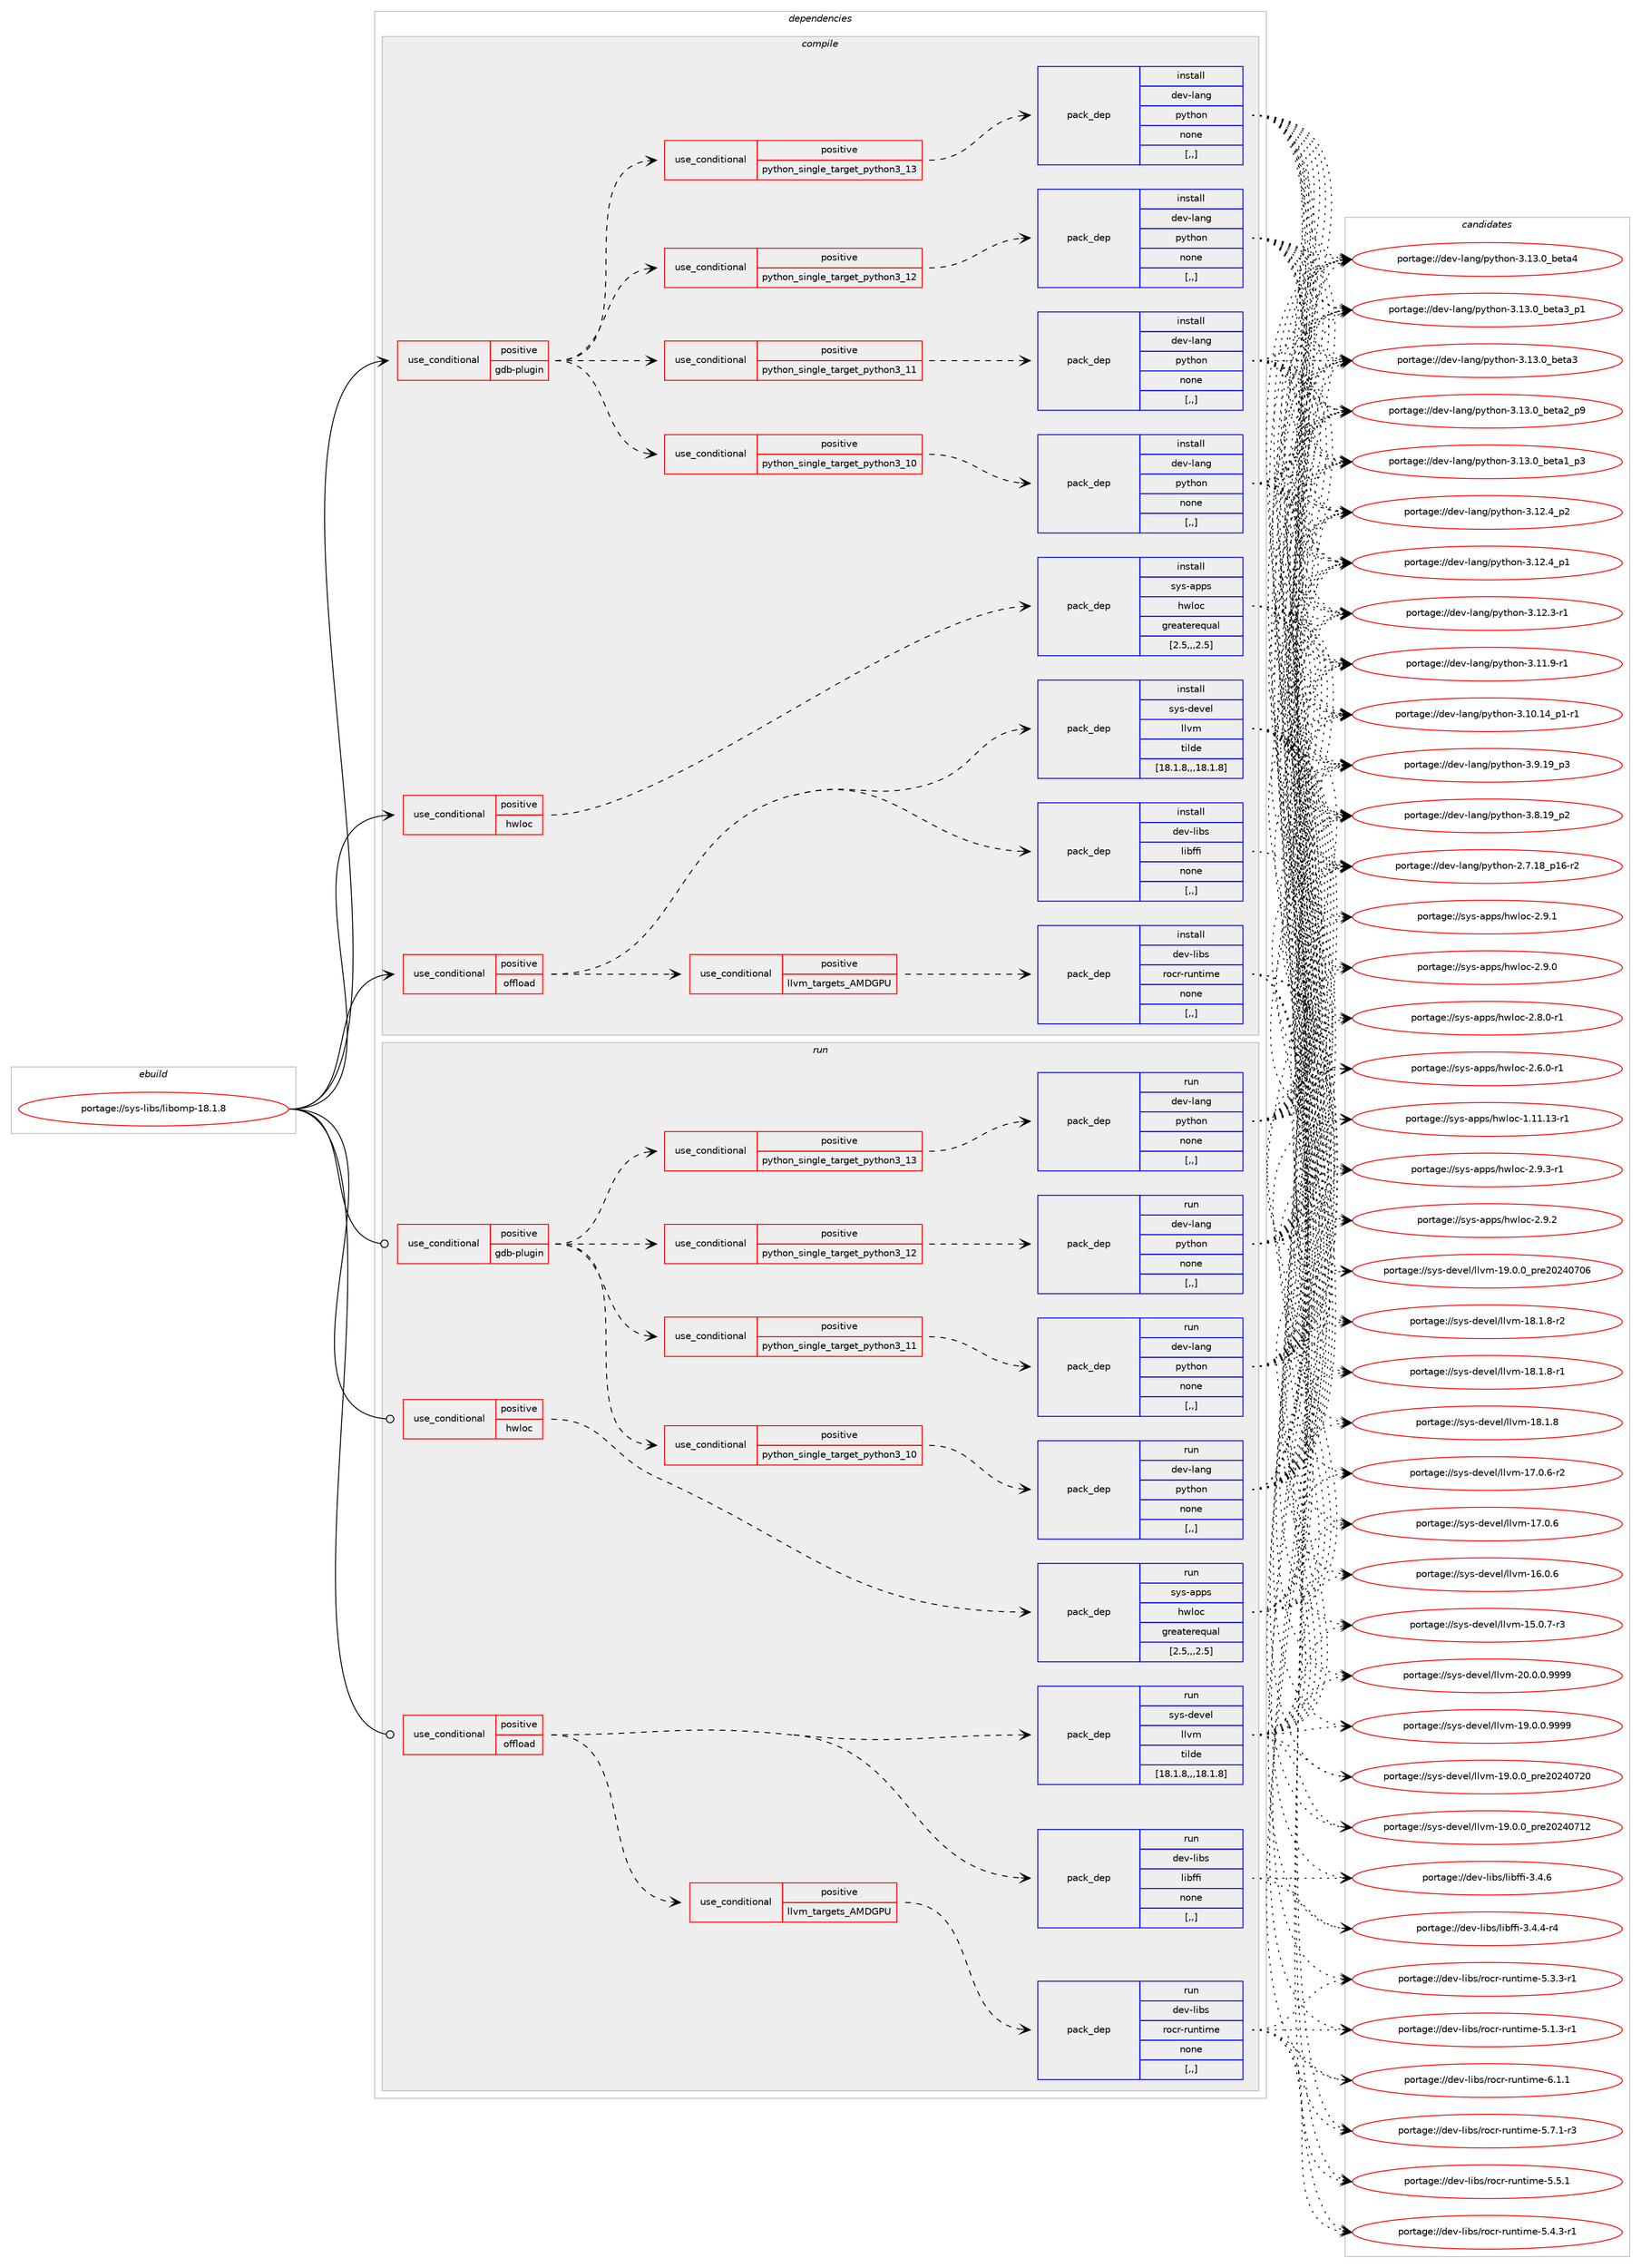 digraph prolog {

# *************
# Graph options
# *************

newrank=true;
concentrate=true;
compound=true;
graph [rankdir=LR,fontname=Helvetica,fontsize=10,ranksep=1.5];#, ranksep=2.5, nodesep=0.2];
edge  [arrowhead=vee];
node  [fontname=Helvetica,fontsize=10];

# **********
# The ebuild
# **********

subgraph cluster_leftcol {
color=gray;
label=<<i>ebuild</i>>;
id [label="portage://sys-libs/libomp-18.1.8", color=red, width=4, href="../sys-libs/libomp-18.1.8.svg"];
}

# ****************
# The dependencies
# ****************

subgraph cluster_midcol {
color=gray;
label=<<i>dependencies</i>>;
subgraph cluster_compile {
fillcolor="#eeeeee";
style=filled;
label=<<i>compile</i>>;
subgraph cond118093 {
dependency442188 [label=<<TABLE BORDER="0" CELLBORDER="1" CELLSPACING="0" CELLPADDING="4"><TR><TD ROWSPAN="3" CELLPADDING="10">use_conditional</TD></TR><TR><TD>positive</TD></TR><TR><TD>gdb-plugin</TD></TR></TABLE>>, shape=none, color=red];
subgraph cond118094 {
dependency442189 [label=<<TABLE BORDER="0" CELLBORDER="1" CELLSPACING="0" CELLPADDING="4"><TR><TD ROWSPAN="3" CELLPADDING="10">use_conditional</TD></TR><TR><TD>positive</TD></TR><TR><TD>python_single_target_python3_10</TD></TR></TABLE>>, shape=none, color=red];
subgraph pack321096 {
dependency442190 [label=<<TABLE BORDER="0" CELLBORDER="1" CELLSPACING="0" CELLPADDING="4" WIDTH="220"><TR><TD ROWSPAN="6" CELLPADDING="30">pack_dep</TD></TR><TR><TD WIDTH="110">install</TD></TR><TR><TD>dev-lang</TD></TR><TR><TD>python</TD></TR><TR><TD>none</TD></TR><TR><TD>[,,]</TD></TR></TABLE>>, shape=none, color=blue];
}
dependency442189:e -> dependency442190:w [weight=20,style="dashed",arrowhead="vee"];
}
dependency442188:e -> dependency442189:w [weight=20,style="dashed",arrowhead="vee"];
subgraph cond118095 {
dependency442191 [label=<<TABLE BORDER="0" CELLBORDER="1" CELLSPACING="0" CELLPADDING="4"><TR><TD ROWSPAN="3" CELLPADDING="10">use_conditional</TD></TR><TR><TD>positive</TD></TR><TR><TD>python_single_target_python3_11</TD></TR></TABLE>>, shape=none, color=red];
subgraph pack321097 {
dependency442192 [label=<<TABLE BORDER="0" CELLBORDER="1" CELLSPACING="0" CELLPADDING="4" WIDTH="220"><TR><TD ROWSPAN="6" CELLPADDING="30">pack_dep</TD></TR><TR><TD WIDTH="110">install</TD></TR><TR><TD>dev-lang</TD></TR><TR><TD>python</TD></TR><TR><TD>none</TD></TR><TR><TD>[,,]</TD></TR></TABLE>>, shape=none, color=blue];
}
dependency442191:e -> dependency442192:w [weight=20,style="dashed",arrowhead="vee"];
}
dependency442188:e -> dependency442191:w [weight=20,style="dashed",arrowhead="vee"];
subgraph cond118096 {
dependency442193 [label=<<TABLE BORDER="0" CELLBORDER="1" CELLSPACING="0" CELLPADDING="4"><TR><TD ROWSPAN="3" CELLPADDING="10">use_conditional</TD></TR><TR><TD>positive</TD></TR><TR><TD>python_single_target_python3_12</TD></TR></TABLE>>, shape=none, color=red];
subgraph pack321098 {
dependency442194 [label=<<TABLE BORDER="0" CELLBORDER="1" CELLSPACING="0" CELLPADDING="4" WIDTH="220"><TR><TD ROWSPAN="6" CELLPADDING="30">pack_dep</TD></TR><TR><TD WIDTH="110">install</TD></TR><TR><TD>dev-lang</TD></TR><TR><TD>python</TD></TR><TR><TD>none</TD></TR><TR><TD>[,,]</TD></TR></TABLE>>, shape=none, color=blue];
}
dependency442193:e -> dependency442194:w [weight=20,style="dashed",arrowhead="vee"];
}
dependency442188:e -> dependency442193:w [weight=20,style="dashed",arrowhead="vee"];
subgraph cond118097 {
dependency442195 [label=<<TABLE BORDER="0" CELLBORDER="1" CELLSPACING="0" CELLPADDING="4"><TR><TD ROWSPAN="3" CELLPADDING="10">use_conditional</TD></TR><TR><TD>positive</TD></TR><TR><TD>python_single_target_python3_13</TD></TR></TABLE>>, shape=none, color=red];
subgraph pack321099 {
dependency442196 [label=<<TABLE BORDER="0" CELLBORDER="1" CELLSPACING="0" CELLPADDING="4" WIDTH="220"><TR><TD ROWSPAN="6" CELLPADDING="30">pack_dep</TD></TR><TR><TD WIDTH="110">install</TD></TR><TR><TD>dev-lang</TD></TR><TR><TD>python</TD></TR><TR><TD>none</TD></TR><TR><TD>[,,]</TD></TR></TABLE>>, shape=none, color=blue];
}
dependency442195:e -> dependency442196:w [weight=20,style="dashed",arrowhead="vee"];
}
dependency442188:e -> dependency442195:w [weight=20,style="dashed",arrowhead="vee"];
}
id:e -> dependency442188:w [weight=20,style="solid",arrowhead="vee"];
subgraph cond118098 {
dependency442197 [label=<<TABLE BORDER="0" CELLBORDER="1" CELLSPACING="0" CELLPADDING="4"><TR><TD ROWSPAN="3" CELLPADDING="10">use_conditional</TD></TR><TR><TD>positive</TD></TR><TR><TD>hwloc</TD></TR></TABLE>>, shape=none, color=red];
subgraph pack321100 {
dependency442198 [label=<<TABLE BORDER="0" CELLBORDER="1" CELLSPACING="0" CELLPADDING="4" WIDTH="220"><TR><TD ROWSPAN="6" CELLPADDING="30">pack_dep</TD></TR><TR><TD WIDTH="110">install</TD></TR><TR><TD>sys-apps</TD></TR><TR><TD>hwloc</TD></TR><TR><TD>greaterequal</TD></TR><TR><TD>[2.5,,,2.5]</TD></TR></TABLE>>, shape=none, color=blue];
}
dependency442197:e -> dependency442198:w [weight=20,style="dashed",arrowhead="vee"];
}
id:e -> dependency442197:w [weight=20,style="solid",arrowhead="vee"];
subgraph cond118099 {
dependency442199 [label=<<TABLE BORDER="0" CELLBORDER="1" CELLSPACING="0" CELLPADDING="4"><TR><TD ROWSPAN="3" CELLPADDING="10">use_conditional</TD></TR><TR><TD>positive</TD></TR><TR><TD>offload</TD></TR></TABLE>>, shape=none, color=red];
subgraph pack321101 {
dependency442200 [label=<<TABLE BORDER="0" CELLBORDER="1" CELLSPACING="0" CELLPADDING="4" WIDTH="220"><TR><TD ROWSPAN="6" CELLPADDING="30">pack_dep</TD></TR><TR><TD WIDTH="110">install</TD></TR><TR><TD>dev-libs</TD></TR><TR><TD>libffi</TD></TR><TR><TD>none</TD></TR><TR><TD>[,,]</TD></TR></TABLE>>, shape=none, color=blue];
}
dependency442199:e -> dependency442200:w [weight=20,style="dashed",arrowhead="vee"];
subgraph pack321102 {
dependency442201 [label=<<TABLE BORDER="0" CELLBORDER="1" CELLSPACING="0" CELLPADDING="4" WIDTH="220"><TR><TD ROWSPAN="6" CELLPADDING="30">pack_dep</TD></TR><TR><TD WIDTH="110">install</TD></TR><TR><TD>sys-devel</TD></TR><TR><TD>llvm</TD></TR><TR><TD>tilde</TD></TR><TR><TD>[18.1.8,,,18.1.8]</TD></TR></TABLE>>, shape=none, color=blue];
}
dependency442199:e -> dependency442201:w [weight=20,style="dashed",arrowhead="vee"];
subgraph cond118100 {
dependency442202 [label=<<TABLE BORDER="0" CELLBORDER="1" CELLSPACING="0" CELLPADDING="4"><TR><TD ROWSPAN="3" CELLPADDING="10">use_conditional</TD></TR><TR><TD>positive</TD></TR><TR><TD>llvm_targets_AMDGPU</TD></TR></TABLE>>, shape=none, color=red];
subgraph pack321103 {
dependency442203 [label=<<TABLE BORDER="0" CELLBORDER="1" CELLSPACING="0" CELLPADDING="4" WIDTH="220"><TR><TD ROWSPAN="6" CELLPADDING="30">pack_dep</TD></TR><TR><TD WIDTH="110">install</TD></TR><TR><TD>dev-libs</TD></TR><TR><TD>rocr-runtime</TD></TR><TR><TD>none</TD></TR><TR><TD>[,,]</TD></TR></TABLE>>, shape=none, color=blue];
}
dependency442202:e -> dependency442203:w [weight=20,style="dashed",arrowhead="vee"];
}
dependency442199:e -> dependency442202:w [weight=20,style="dashed",arrowhead="vee"];
}
id:e -> dependency442199:w [weight=20,style="solid",arrowhead="vee"];
}
subgraph cluster_compileandrun {
fillcolor="#eeeeee";
style=filled;
label=<<i>compile and run</i>>;
}
subgraph cluster_run {
fillcolor="#eeeeee";
style=filled;
label=<<i>run</i>>;
subgraph cond118101 {
dependency442204 [label=<<TABLE BORDER="0" CELLBORDER="1" CELLSPACING="0" CELLPADDING="4"><TR><TD ROWSPAN="3" CELLPADDING="10">use_conditional</TD></TR><TR><TD>positive</TD></TR><TR><TD>gdb-plugin</TD></TR></TABLE>>, shape=none, color=red];
subgraph cond118102 {
dependency442205 [label=<<TABLE BORDER="0" CELLBORDER="1" CELLSPACING="0" CELLPADDING="4"><TR><TD ROWSPAN="3" CELLPADDING="10">use_conditional</TD></TR><TR><TD>positive</TD></TR><TR><TD>python_single_target_python3_10</TD></TR></TABLE>>, shape=none, color=red];
subgraph pack321104 {
dependency442206 [label=<<TABLE BORDER="0" CELLBORDER="1" CELLSPACING="0" CELLPADDING="4" WIDTH="220"><TR><TD ROWSPAN="6" CELLPADDING="30">pack_dep</TD></TR><TR><TD WIDTH="110">run</TD></TR><TR><TD>dev-lang</TD></TR><TR><TD>python</TD></TR><TR><TD>none</TD></TR><TR><TD>[,,]</TD></TR></TABLE>>, shape=none, color=blue];
}
dependency442205:e -> dependency442206:w [weight=20,style="dashed",arrowhead="vee"];
}
dependency442204:e -> dependency442205:w [weight=20,style="dashed",arrowhead="vee"];
subgraph cond118103 {
dependency442207 [label=<<TABLE BORDER="0" CELLBORDER="1" CELLSPACING="0" CELLPADDING="4"><TR><TD ROWSPAN="3" CELLPADDING="10">use_conditional</TD></TR><TR><TD>positive</TD></TR><TR><TD>python_single_target_python3_11</TD></TR></TABLE>>, shape=none, color=red];
subgraph pack321105 {
dependency442208 [label=<<TABLE BORDER="0" CELLBORDER="1" CELLSPACING="0" CELLPADDING="4" WIDTH="220"><TR><TD ROWSPAN="6" CELLPADDING="30">pack_dep</TD></TR><TR><TD WIDTH="110">run</TD></TR><TR><TD>dev-lang</TD></TR><TR><TD>python</TD></TR><TR><TD>none</TD></TR><TR><TD>[,,]</TD></TR></TABLE>>, shape=none, color=blue];
}
dependency442207:e -> dependency442208:w [weight=20,style="dashed",arrowhead="vee"];
}
dependency442204:e -> dependency442207:w [weight=20,style="dashed",arrowhead="vee"];
subgraph cond118104 {
dependency442209 [label=<<TABLE BORDER="0" CELLBORDER="1" CELLSPACING="0" CELLPADDING="4"><TR><TD ROWSPAN="3" CELLPADDING="10">use_conditional</TD></TR><TR><TD>positive</TD></TR><TR><TD>python_single_target_python3_12</TD></TR></TABLE>>, shape=none, color=red];
subgraph pack321106 {
dependency442210 [label=<<TABLE BORDER="0" CELLBORDER="1" CELLSPACING="0" CELLPADDING="4" WIDTH="220"><TR><TD ROWSPAN="6" CELLPADDING="30">pack_dep</TD></TR><TR><TD WIDTH="110">run</TD></TR><TR><TD>dev-lang</TD></TR><TR><TD>python</TD></TR><TR><TD>none</TD></TR><TR><TD>[,,]</TD></TR></TABLE>>, shape=none, color=blue];
}
dependency442209:e -> dependency442210:w [weight=20,style="dashed",arrowhead="vee"];
}
dependency442204:e -> dependency442209:w [weight=20,style="dashed",arrowhead="vee"];
subgraph cond118105 {
dependency442211 [label=<<TABLE BORDER="0" CELLBORDER="1" CELLSPACING="0" CELLPADDING="4"><TR><TD ROWSPAN="3" CELLPADDING="10">use_conditional</TD></TR><TR><TD>positive</TD></TR><TR><TD>python_single_target_python3_13</TD></TR></TABLE>>, shape=none, color=red];
subgraph pack321107 {
dependency442212 [label=<<TABLE BORDER="0" CELLBORDER="1" CELLSPACING="0" CELLPADDING="4" WIDTH="220"><TR><TD ROWSPAN="6" CELLPADDING="30">pack_dep</TD></TR><TR><TD WIDTH="110">run</TD></TR><TR><TD>dev-lang</TD></TR><TR><TD>python</TD></TR><TR><TD>none</TD></TR><TR><TD>[,,]</TD></TR></TABLE>>, shape=none, color=blue];
}
dependency442211:e -> dependency442212:w [weight=20,style="dashed",arrowhead="vee"];
}
dependency442204:e -> dependency442211:w [weight=20,style="dashed",arrowhead="vee"];
}
id:e -> dependency442204:w [weight=20,style="solid",arrowhead="odot"];
subgraph cond118106 {
dependency442213 [label=<<TABLE BORDER="0" CELLBORDER="1" CELLSPACING="0" CELLPADDING="4"><TR><TD ROWSPAN="3" CELLPADDING="10">use_conditional</TD></TR><TR><TD>positive</TD></TR><TR><TD>hwloc</TD></TR></TABLE>>, shape=none, color=red];
subgraph pack321108 {
dependency442214 [label=<<TABLE BORDER="0" CELLBORDER="1" CELLSPACING="0" CELLPADDING="4" WIDTH="220"><TR><TD ROWSPAN="6" CELLPADDING="30">pack_dep</TD></TR><TR><TD WIDTH="110">run</TD></TR><TR><TD>sys-apps</TD></TR><TR><TD>hwloc</TD></TR><TR><TD>greaterequal</TD></TR><TR><TD>[2.5,,,2.5]</TD></TR></TABLE>>, shape=none, color=blue];
}
dependency442213:e -> dependency442214:w [weight=20,style="dashed",arrowhead="vee"];
}
id:e -> dependency442213:w [weight=20,style="solid",arrowhead="odot"];
subgraph cond118107 {
dependency442215 [label=<<TABLE BORDER="0" CELLBORDER="1" CELLSPACING="0" CELLPADDING="4"><TR><TD ROWSPAN="3" CELLPADDING="10">use_conditional</TD></TR><TR><TD>positive</TD></TR><TR><TD>offload</TD></TR></TABLE>>, shape=none, color=red];
subgraph pack321109 {
dependency442216 [label=<<TABLE BORDER="0" CELLBORDER="1" CELLSPACING="0" CELLPADDING="4" WIDTH="220"><TR><TD ROWSPAN="6" CELLPADDING="30">pack_dep</TD></TR><TR><TD WIDTH="110">run</TD></TR><TR><TD>dev-libs</TD></TR><TR><TD>libffi</TD></TR><TR><TD>none</TD></TR><TR><TD>[,,]</TD></TR></TABLE>>, shape=none, color=blue];
}
dependency442215:e -> dependency442216:w [weight=20,style="dashed",arrowhead="vee"];
subgraph pack321110 {
dependency442217 [label=<<TABLE BORDER="0" CELLBORDER="1" CELLSPACING="0" CELLPADDING="4" WIDTH="220"><TR><TD ROWSPAN="6" CELLPADDING="30">pack_dep</TD></TR><TR><TD WIDTH="110">run</TD></TR><TR><TD>sys-devel</TD></TR><TR><TD>llvm</TD></TR><TR><TD>tilde</TD></TR><TR><TD>[18.1.8,,,18.1.8]</TD></TR></TABLE>>, shape=none, color=blue];
}
dependency442215:e -> dependency442217:w [weight=20,style="dashed",arrowhead="vee"];
subgraph cond118108 {
dependency442218 [label=<<TABLE BORDER="0" CELLBORDER="1" CELLSPACING="0" CELLPADDING="4"><TR><TD ROWSPAN="3" CELLPADDING="10">use_conditional</TD></TR><TR><TD>positive</TD></TR><TR><TD>llvm_targets_AMDGPU</TD></TR></TABLE>>, shape=none, color=red];
subgraph pack321111 {
dependency442219 [label=<<TABLE BORDER="0" CELLBORDER="1" CELLSPACING="0" CELLPADDING="4" WIDTH="220"><TR><TD ROWSPAN="6" CELLPADDING="30">pack_dep</TD></TR><TR><TD WIDTH="110">run</TD></TR><TR><TD>dev-libs</TD></TR><TR><TD>rocr-runtime</TD></TR><TR><TD>none</TD></TR><TR><TD>[,,]</TD></TR></TABLE>>, shape=none, color=blue];
}
dependency442218:e -> dependency442219:w [weight=20,style="dashed",arrowhead="vee"];
}
dependency442215:e -> dependency442218:w [weight=20,style="dashed",arrowhead="vee"];
}
id:e -> dependency442215:w [weight=20,style="solid",arrowhead="odot"];
}
}

# **************
# The candidates
# **************

subgraph cluster_choices {
rank=same;
color=gray;
label=<<i>candidates</i>>;

subgraph choice321096 {
color=black;
nodesep=1;
choice1001011184510897110103471121211161041111104551464951464895981011169752 [label="portage://dev-lang/python-3.13.0_beta4", color=red, width=4,href="../dev-lang/python-3.13.0_beta4.svg"];
choice10010111845108971101034711212111610411111045514649514648959810111697519511249 [label="portage://dev-lang/python-3.13.0_beta3_p1", color=red, width=4,href="../dev-lang/python-3.13.0_beta3_p1.svg"];
choice1001011184510897110103471121211161041111104551464951464895981011169751 [label="portage://dev-lang/python-3.13.0_beta3", color=red, width=4,href="../dev-lang/python-3.13.0_beta3.svg"];
choice10010111845108971101034711212111610411111045514649514648959810111697509511257 [label="portage://dev-lang/python-3.13.0_beta2_p9", color=red, width=4,href="../dev-lang/python-3.13.0_beta2_p9.svg"];
choice10010111845108971101034711212111610411111045514649514648959810111697499511251 [label="portage://dev-lang/python-3.13.0_beta1_p3", color=red, width=4,href="../dev-lang/python-3.13.0_beta1_p3.svg"];
choice100101118451089711010347112121116104111110455146495046529511250 [label="portage://dev-lang/python-3.12.4_p2", color=red, width=4,href="../dev-lang/python-3.12.4_p2.svg"];
choice100101118451089711010347112121116104111110455146495046529511249 [label="portage://dev-lang/python-3.12.4_p1", color=red, width=4,href="../dev-lang/python-3.12.4_p1.svg"];
choice100101118451089711010347112121116104111110455146495046514511449 [label="portage://dev-lang/python-3.12.3-r1", color=red, width=4,href="../dev-lang/python-3.12.3-r1.svg"];
choice100101118451089711010347112121116104111110455146494946574511449 [label="portage://dev-lang/python-3.11.9-r1", color=red, width=4,href="../dev-lang/python-3.11.9-r1.svg"];
choice100101118451089711010347112121116104111110455146494846495295112494511449 [label="portage://dev-lang/python-3.10.14_p1-r1", color=red, width=4,href="../dev-lang/python-3.10.14_p1-r1.svg"];
choice100101118451089711010347112121116104111110455146574649579511251 [label="portage://dev-lang/python-3.9.19_p3", color=red, width=4,href="../dev-lang/python-3.9.19_p3.svg"];
choice100101118451089711010347112121116104111110455146564649579511250 [label="portage://dev-lang/python-3.8.19_p2", color=red, width=4,href="../dev-lang/python-3.8.19_p2.svg"];
choice100101118451089711010347112121116104111110455046554649569511249544511450 [label="portage://dev-lang/python-2.7.18_p16-r2", color=red, width=4,href="../dev-lang/python-2.7.18_p16-r2.svg"];
dependency442190:e -> choice1001011184510897110103471121211161041111104551464951464895981011169752:w [style=dotted,weight="100"];
dependency442190:e -> choice10010111845108971101034711212111610411111045514649514648959810111697519511249:w [style=dotted,weight="100"];
dependency442190:e -> choice1001011184510897110103471121211161041111104551464951464895981011169751:w [style=dotted,weight="100"];
dependency442190:e -> choice10010111845108971101034711212111610411111045514649514648959810111697509511257:w [style=dotted,weight="100"];
dependency442190:e -> choice10010111845108971101034711212111610411111045514649514648959810111697499511251:w [style=dotted,weight="100"];
dependency442190:e -> choice100101118451089711010347112121116104111110455146495046529511250:w [style=dotted,weight="100"];
dependency442190:e -> choice100101118451089711010347112121116104111110455146495046529511249:w [style=dotted,weight="100"];
dependency442190:e -> choice100101118451089711010347112121116104111110455146495046514511449:w [style=dotted,weight="100"];
dependency442190:e -> choice100101118451089711010347112121116104111110455146494946574511449:w [style=dotted,weight="100"];
dependency442190:e -> choice100101118451089711010347112121116104111110455146494846495295112494511449:w [style=dotted,weight="100"];
dependency442190:e -> choice100101118451089711010347112121116104111110455146574649579511251:w [style=dotted,weight="100"];
dependency442190:e -> choice100101118451089711010347112121116104111110455146564649579511250:w [style=dotted,weight="100"];
dependency442190:e -> choice100101118451089711010347112121116104111110455046554649569511249544511450:w [style=dotted,weight="100"];
}
subgraph choice321097 {
color=black;
nodesep=1;
choice1001011184510897110103471121211161041111104551464951464895981011169752 [label="portage://dev-lang/python-3.13.0_beta4", color=red, width=4,href="../dev-lang/python-3.13.0_beta4.svg"];
choice10010111845108971101034711212111610411111045514649514648959810111697519511249 [label="portage://dev-lang/python-3.13.0_beta3_p1", color=red, width=4,href="../dev-lang/python-3.13.0_beta3_p1.svg"];
choice1001011184510897110103471121211161041111104551464951464895981011169751 [label="portage://dev-lang/python-3.13.0_beta3", color=red, width=4,href="../dev-lang/python-3.13.0_beta3.svg"];
choice10010111845108971101034711212111610411111045514649514648959810111697509511257 [label="portage://dev-lang/python-3.13.0_beta2_p9", color=red, width=4,href="../dev-lang/python-3.13.0_beta2_p9.svg"];
choice10010111845108971101034711212111610411111045514649514648959810111697499511251 [label="portage://dev-lang/python-3.13.0_beta1_p3", color=red, width=4,href="../dev-lang/python-3.13.0_beta1_p3.svg"];
choice100101118451089711010347112121116104111110455146495046529511250 [label="portage://dev-lang/python-3.12.4_p2", color=red, width=4,href="../dev-lang/python-3.12.4_p2.svg"];
choice100101118451089711010347112121116104111110455146495046529511249 [label="portage://dev-lang/python-3.12.4_p1", color=red, width=4,href="../dev-lang/python-3.12.4_p1.svg"];
choice100101118451089711010347112121116104111110455146495046514511449 [label="portage://dev-lang/python-3.12.3-r1", color=red, width=4,href="../dev-lang/python-3.12.3-r1.svg"];
choice100101118451089711010347112121116104111110455146494946574511449 [label="portage://dev-lang/python-3.11.9-r1", color=red, width=4,href="../dev-lang/python-3.11.9-r1.svg"];
choice100101118451089711010347112121116104111110455146494846495295112494511449 [label="portage://dev-lang/python-3.10.14_p1-r1", color=red, width=4,href="../dev-lang/python-3.10.14_p1-r1.svg"];
choice100101118451089711010347112121116104111110455146574649579511251 [label="portage://dev-lang/python-3.9.19_p3", color=red, width=4,href="../dev-lang/python-3.9.19_p3.svg"];
choice100101118451089711010347112121116104111110455146564649579511250 [label="portage://dev-lang/python-3.8.19_p2", color=red, width=4,href="../dev-lang/python-3.8.19_p2.svg"];
choice100101118451089711010347112121116104111110455046554649569511249544511450 [label="portage://dev-lang/python-2.7.18_p16-r2", color=red, width=4,href="../dev-lang/python-2.7.18_p16-r2.svg"];
dependency442192:e -> choice1001011184510897110103471121211161041111104551464951464895981011169752:w [style=dotted,weight="100"];
dependency442192:e -> choice10010111845108971101034711212111610411111045514649514648959810111697519511249:w [style=dotted,weight="100"];
dependency442192:e -> choice1001011184510897110103471121211161041111104551464951464895981011169751:w [style=dotted,weight="100"];
dependency442192:e -> choice10010111845108971101034711212111610411111045514649514648959810111697509511257:w [style=dotted,weight="100"];
dependency442192:e -> choice10010111845108971101034711212111610411111045514649514648959810111697499511251:w [style=dotted,weight="100"];
dependency442192:e -> choice100101118451089711010347112121116104111110455146495046529511250:w [style=dotted,weight="100"];
dependency442192:e -> choice100101118451089711010347112121116104111110455146495046529511249:w [style=dotted,weight="100"];
dependency442192:e -> choice100101118451089711010347112121116104111110455146495046514511449:w [style=dotted,weight="100"];
dependency442192:e -> choice100101118451089711010347112121116104111110455146494946574511449:w [style=dotted,weight="100"];
dependency442192:e -> choice100101118451089711010347112121116104111110455146494846495295112494511449:w [style=dotted,weight="100"];
dependency442192:e -> choice100101118451089711010347112121116104111110455146574649579511251:w [style=dotted,weight="100"];
dependency442192:e -> choice100101118451089711010347112121116104111110455146564649579511250:w [style=dotted,weight="100"];
dependency442192:e -> choice100101118451089711010347112121116104111110455046554649569511249544511450:w [style=dotted,weight="100"];
}
subgraph choice321098 {
color=black;
nodesep=1;
choice1001011184510897110103471121211161041111104551464951464895981011169752 [label="portage://dev-lang/python-3.13.0_beta4", color=red, width=4,href="../dev-lang/python-3.13.0_beta4.svg"];
choice10010111845108971101034711212111610411111045514649514648959810111697519511249 [label="portage://dev-lang/python-3.13.0_beta3_p1", color=red, width=4,href="../dev-lang/python-3.13.0_beta3_p1.svg"];
choice1001011184510897110103471121211161041111104551464951464895981011169751 [label="portage://dev-lang/python-3.13.0_beta3", color=red, width=4,href="../dev-lang/python-3.13.0_beta3.svg"];
choice10010111845108971101034711212111610411111045514649514648959810111697509511257 [label="portage://dev-lang/python-3.13.0_beta2_p9", color=red, width=4,href="../dev-lang/python-3.13.0_beta2_p9.svg"];
choice10010111845108971101034711212111610411111045514649514648959810111697499511251 [label="portage://dev-lang/python-3.13.0_beta1_p3", color=red, width=4,href="../dev-lang/python-3.13.0_beta1_p3.svg"];
choice100101118451089711010347112121116104111110455146495046529511250 [label="portage://dev-lang/python-3.12.4_p2", color=red, width=4,href="../dev-lang/python-3.12.4_p2.svg"];
choice100101118451089711010347112121116104111110455146495046529511249 [label="portage://dev-lang/python-3.12.4_p1", color=red, width=4,href="../dev-lang/python-3.12.4_p1.svg"];
choice100101118451089711010347112121116104111110455146495046514511449 [label="portage://dev-lang/python-3.12.3-r1", color=red, width=4,href="../dev-lang/python-3.12.3-r1.svg"];
choice100101118451089711010347112121116104111110455146494946574511449 [label="portage://dev-lang/python-3.11.9-r1", color=red, width=4,href="../dev-lang/python-3.11.9-r1.svg"];
choice100101118451089711010347112121116104111110455146494846495295112494511449 [label="portage://dev-lang/python-3.10.14_p1-r1", color=red, width=4,href="../dev-lang/python-3.10.14_p1-r1.svg"];
choice100101118451089711010347112121116104111110455146574649579511251 [label="portage://dev-lang/python-3.9.19_p3", color=red, width=4,href="../dev-lang/python-3.9.19_p3.svg"];
choice100101118451089711010347112121116104111110455146564649579511250 [label="portage://dev-lang/python-3.8.19_p2", color=red, width=4,href="../dev-lang/python-3.8.19_p2.svg"];
choice100101118451089711010347112121116104111110455046554649569511249544511450 [label="portage://dev-lang/python-2.7.18_p16-r2", color=red, width=4,href="../dev-lang/python-2.7.18_p16-r2.svg"];
dependency442194:e -> choice1001011184510897110103471121211161041111104551464951464895981011169752:w [style=dotted,weight="100"];
dependency442194:e -> choice10010111845108971101034711212111610411111045514649514648959810111697519511249:w [style=dotted,weight="100"];
dependency442194:e -> choice1001011184510897110103471121211161041111104551464951464895981011169751:w [style=dotted,weight="100"];
dependency442194:e -> choice10010111845108971101034711212111610411111045514649514648959810111697509511257:w [style=dotted,weight="100"];
dependency442194:e -> choice10010111845108971101034711212111610411111045514649514648959810111697499511251:w [style=dotted,weight="100"];
dependency442194:e -> choice100101118451089711010347112121116104111110455146495046529511250:w [style=dotted,weight="100"];
dependency442194:e -> choice100101118451089711010347112121116104111110455146495046529511249:w [style=dotted,weight="100"];
dependency442194:e -> choice100101118451089711010347112121116104111110455146495046514511449:w [style=dotted,weight="100"];
dependency442194:e -> choice100101118451089711010347112121116104111110455146494946574511449:w [style=dotted,weight="100"];
dependency442194:e -> choice100101118451089711010347112121116104111110455146494846495295112494511449:w [style=dotted,weight="100"];
dependency442194:e -> choice100101118451089711010347112121116104111110455146574649579511251:w [style=dotted,weight="100"];
dependency442194:e -> choice100101118451089711010347112121116104111110455146564649579511250:w [style=dotted,weight="100"];
dependency442194:e -> choice100101118451089711010347112121116104111110455046554649569511249544511450:w [style=dotted,weight="100"];
}
subgraph choice321099 {
color=black;
nodesep=1;
choice1001011184510897110103471121211161041111104551464951464895981011169752 [label="portage://dev-lang/python-3.13.0_beta4", color=red, width=4,href="../dev-lang/python-3.13.0_beta4.svg"];
choice10010111845108971101034711212111610411111045514649514648959810111697519511249 [label="portage://dev-lang/python-3.13.0_beta3_p1", color=red, width=4,href="../dev-lang/python-3.13.0_beta3_p1.svg"];
choice1001011184510897110103471121211161041111104551464951464895981011169751 [label="portage://dev-lang/python-3.13.0_beta3", color=red, width=4,href="../dev-lang/python-3.13.0_beta3.svg"];
choice10010111845108971101034711212111610411111045514649514648959810111697509511257 [label="portage://dev-lang/python-3.13.0_beta2_p9", color=red, width=4,href="../dev-lang/python-3.13.0_beta2_p9.svg"];
choice10010111845108971101034711212111610411111045514649514648959810111697499511251 [label="portage://dev-lang/python-3.13.0_beta1_p3", color=red, width=4,href="../dev-lang/python-3.13.0_beta1_p3.svg"];
choice100101118451089711010347112121116104111110455146495046529511250 [label="portage://dev-lang/python-3.12.4_p2", color=red, width=4,href="../dev-lang/python-3.12.4_p2.svg"];
choice100101118451089711010347112121116104111110455146495046529511249 [label="portage://dev-lang/python-3.12.4_p1", color=red, width=4,href="../dev-lang/python-3.12.4_p1.svg"];
choice100101118451089711010347112121116104111110455146495046514511449 [label="portage://dev-lang/python-3.12.3-r1", color=red, width=4,href="../dev-lang/python-3.12.3-r1.svg"];
choice100101118451089711010347112121116104111110455146494946574511449 [label="portage://dev-lang/python-3.11.9-r1", color=red, width=4,href="../dev-lang/python-3.11.9-r1.svg"];
choice100101118451089711010347112121116104111110455146494846495295112494511449 [label="portage://dev-lang/python-3.10.14_p1-r1", color=red, width=4,href="../dev-lang/python-3.10.14_p1-r1.svg"];
choice100101118451089711010347112121116104111110455146574649579511251 [label="portage://dev-lang/python-3.9.19_p3", color=red, width=4,href="../dev-lang/python-3.9.19_p3.svg"];
choice100101118451089711010347112121116104111110455146564649579511250 [label="portage://dev-lang/python-3.8.19_p2", color=red, width=4,href="../dev-lang/python-3.8.19_p2.svg"];
choice100101118451089711010347112121116104111110455046554649569511249544511450 [label="portage://dev-lang/python-2.7.18_p16-r2", color=red, width=4,href="../dev-lang/python-2.7.18_p16-r2.svg"];
dependency442196:e -> choice1001011184510897110103471121211161041111104551464951464895981011169752:w [style=dotted,weight="100"];
dependency442196:e -> choice10010111845108971101034711212111610411111045514649514648959810111697519511249:w [style=dotted,weight="100"];
dependency442196:e -> choice1001011184510897110103471121211161041111104551464951464895981011169751:w [style=dotted,weight="100"];
dependency442196:e -> choice10010111845108971101034711212111610411111045514649514648959810111697509511257:w [style=dotted,weight="100"];
dependency442196:e -> choice10010111845108971101034711212111610411111045514649514648959810111697499511251:w [style=dotted,weight="100"];
dependency442196:e -> choice100101118451089711010347112121116104111110455146495046529511250:w [style=dotted,weight="100"];
dependency442196:e -> choice100101118451089711010347112121116104111110455146495046529511249:w [style=dotted,weight="100"];
dependency442196:e -> choice100101118451089711010347112121116104111110455146495046514511449:w [style=dotted,weight="100"];
dependency442196:e -> choice100101118451089711010347112121116104111110455146494946574511449:w [style=dotted,weight="100"];
dependency442196:e -> choice100101118451089711010347112121116104111110455146494846495295112494511449:w [style=dotted,weight="100"];
dependency442196:e -> choice100101118451089711010347112121116104111110455146574649579511251:w [style=dotted,weight="100"];
dependency442196:e -> choice100101118451089711010347112121116104111110455146564649579511250:w [style=dotted,weight="100"];
dependency442196:e -> choice100101118451089711010347112121116104111110455046554649569511249544511450:w [style=dotted,weight="100"];
}
subgraph choice321100 {
color=black;
nodesep=1;
choice115121115459711211211547104119108111994550465746514511449 [label="portage://sys-apps/hwloc-2.9.3-r1", color=red, width=4,href="../sys-apps/hwloc-2.9.3-r1.svg"];
choice11512111545971121121154710411910811199455046574650 [label="portage://sys-apps/hwloc-2.9.2", color=red, width=4,href="../sys-apps/hwloc-2.9.2.svg"];
choice11512111545971121121154710411910811199455046574649 [label="portage://sys-apps/hwloc-2.9.1", color=red, width=4,href="../sys-apps/hwloc-2.9.1.svg"];
choice11512111545971121121154710411910811199455046574648 [label="portage://sys-apps/hwloc-2.9.0", color=red, width=4,href="../sys-apps/hwloc-2.9.0.svg"];
choice115121115459711211211547104119108111994550465646484511449 [label="portage://sys-apps/hwloc-2.8.0-r1", color=red, width=4,href="../sys-apps/hwloc-2.8.0-r1.svg"];
choice115121115459711211211547104119108111994550465446484511449 [label="portage://sys-apps/hwloc-2.6.0-r1", color=red, width=4,href="../sys-apps/hwloc-2.6.0-r1.svg"];
choice1151211154597112112115471041191081119945494649494649514511449 [label="portage://sys-apps/hwloc-1.11.13-r1", color=red, width=4,href="../sys-apps/hwloc-1.11.13-r1.svg"];
dependency442198:e -> choice115121115459711211211547104119108111994550465746514511449:w [style=dotted,weight="100"];
dependency442198:e -> choice11512111545971121121154710411910811199455046574650:w [style=dotted,weight="100"];
dependency442198:e -> choice11512111545971121121154710411910811199455046574649:w [style=dotted,weight="100"];
dependency442198:e -> choice11512111545971121121154710411910811199455046574648:w [style=dotted,weight="100"];
dependency442198:e -> choice115121115459711211211547104119108111994550465646484511449:w [style=dotted,weight="100"];
dependency442198:e -> choice115121115459711211211547104119108111994550465446484511449:w [style=dotted,weight="100"];
dependency442198:e -> choice1151211154597112112115471041191081119945494649494649514511449:w [style=dotted,weight="100"];
}
subgraph choice321101 {
color=black;
nodesep=1;
choice10010111845108105981154710810598102102105455146524654 [label="portage://dev-libs/libffi-3.4.6", color=red, width=4,href="../dev-libs/libffi-3.4.6.svg"];
choice100101118451081059811547108105981021021054551465246524511452 [label="portage://dev-libs/libffi-3.4.4-r4", color=red, width=4,href="../dev-libs/libffi-3.4.4-r4.svg"];
dependency442200:e -> choice10010111845108105981154710810598102102105455146524654:w [style=dotted,weight="100"];
dependency442200:e -> choice100101118451081059811547108105981021021054551465246524511452:w [style=dotted,weight="100"];
}
subgraph choice321102 {
color=black;
nodesep=1;
choice1151211154510010111810110847108108118109455048464846484657575757 [label="portage://sys-devel/llvm-20.0.0.9999", color=red, width=4,href="../sys-devel/llvm-20.0.0.9999.svg"];
choice1151211154510010111810110847108108118109454957464846484657575757 [label="portage://sys-devel/llvm-19.0.0.9999", color=red, width=4,href="../sys-devel/llvm-19.0.0.9999.svg"];
choice115121115451001011181011084710810811810945495746484648951121141015048505248555048 [label="portage://sys-devel/llvm-19.0.0_pre20240720", color=red, width=4,href="../sys-devel/llvm-19.0.0_pre20240720.svg"];
choice115121115451001011181011084710810811810945495746484648951121141015048505248554950 [label="portage://sys-devel/llvm-19.0.0_pre20240712", color=red, width=4,href="../sys-devel/llvm-19.0.0_pre20240712.svg"];
choice115121115451001011181011084710810811810945495746484648951121141015048505248554854 [label="portage://sys-devel/llvm-19.0.0_pre20240706", color=red, width=4,href="../sys-devel/llvm-19.0.0_pre20240706.svg"];
choice1151211154510010111810110847108108118109454956464946564511450 [label="portage://sys-devel/llvm-18.1.8-r2", color=red, width=4,href="../sys-devel/llvm-18.1.8-r2.svg"];
choice1151211154510010111810110847108108118109454956464946564511449 [label="portage://sys-devel/llvm-18.1.8-r1", color=red, width=4,href="../sys-devel/llvm-18.1.8-r1.svg"];
choice115121115451001011181011084710810811810945495646494656 [label="portage://sys-devel/llvm-18.1.8", color=red, width=4,href="../sys-devel/llvm-18.1.8.svg"];
choice1151211154510010111810110847108108118109454955464846544511450 [label="portage://sys-devel/llvm-17.0.6-r2", color=red, width=4,href="../sys-devel/llvm-17.0.6-r2.svg"];
choice115121115451001011181011084710810811810945495546484654 [label="portage://sys-devel/llvm-17.0.6", color=red, width=4,href="../sys-devel/llvm-17.0.6.svg"];
choice115121115451001011181011084710810811810945495446484654 [label="portage://sys-devel/llvm-16.0.6", color=red, width=4,href="../sys-devel/llvm-16.0.6.svg"];
choice1151211154510010111810110847108108118109454953464846554511451 [label="portage://sys-devel/llvm-15.0.7-r3", color=red, width=4,href="../sys-devel/llvm-15.0.7-r3.svg"];
dependency442201:e -> choice1151211154510010111810110847108108118109455048464846484657575757:w [style=dotted,weight="100"];
dependency442201:e -> choice1151211154510010111810110847108108118109454957464846484657575757:w [style=dotted,weight="100"];
dependency442201:e -> choice115121115451001011181011084710810811810945495746484648951121141015048505248555048:w [style=dotted,weight="100"];
dependency442201:e -> choice115121115451001011181011084710810811810945495746484648951121141015048505248554950:w [style=dotted,weight="100"];
dependency442201:e -> choice115121115451001011181011084710810811810945495746484648951121141015048505248554854:w [style=dotted,weight="100"];
dependency442201:e -> choice1151211154510010111810110847108108118109454956464946564511450:w [style=dotted,weight="100"];
dependency442201:e -> choice1151211154510010111810110847108108118109454956464946564511449:w [style=dotted,weight="100"];
dependency442201:e -> choice115121115451001011181011084710810811810945495646494656:w [style=dotted,weight="100"];
dependency442201:e -> choice1151211154510010111810110847108108118109454955464846544511450:w [style=dotted,weight="100"];
dependency442201:e -> choice115121115451001011181011084710810811810945495546484654:w [style=dotted,weight="100"];
dependency442201:e -> choice115121115451001011181011084710810811810945495446484654:w [style=dotted,weight="100"];
dependency442201:e -> choice1151211154510010111810110847108108118109454953464846554511451:w [style=dotted,weight="100"];
}
subgraph choice321103 {
color=black;
nodesep=1;
choice1001011184510810598115471141119911445114117110116105109101455446494649 [label="portage://dev-libs/rocr-runtime-6.1.1", color=red, width=4,href="../dev-libs/rocr-runtime-6.1.1.svg"];
choice10010111845108105981154711411199114451141171101161051091014553465546494511451 [label="portage://dev-libs/rocr-runtime-5.7.1-r3", color=red, width=4,href="../dev-libs/rocr-runtime-5.7.1-r3.svg"];
choice1001011184510810598115471141119911445114117110116105109101455346534649 [label="portage://dev-libs/rocr-runtime-5.5.1", color=red, width=4,href="../dev-libs/rocr-runtime-5.5.1.svg"];
choice10010111845108105981154711411199114451141171101161051091014553465246514511449 [label="portage://dev-libs/rocr-runtime-5.4.3-r1", color=red, width=4,href="../dev-libs/rocr-runtime-5.4.3-r1.svg"];
choice10010111845108105981154711411199114451141171101161051091014553465146514511449 [label="portage://dev-libs/rocr-runtime-5.3.3-r1", color=red, width=4,href="../dev-libs/rocr-runtime-5.3.3-r1.svg"];
choice10010111845108105981154711411199114451141171101161051091014553464946514511449 [label="portage://dev-libs/rocr-runtime-5.1.3-r1", color=red, width=4,href="../dev-libs/rocr-runtime-5.1.3-r1.svg"];
dependency442203:e -> choice1001011184510810598115471141119911445114117110116105109101455446494649:w [style=dotted,weight="100"];
dependency442203:e -> choice10010111845108105981154711411199114451141171101161051091014553465546494511451:w [style=dotted,weight="100"];
dependency442203:e -> choice1001011184510810598115471141119911445114117110116105109101455346534649:w [style=dotted,weight="100"];
dependency442203:e -> choice10010111845108105981154711411199114451141171101161051091014553465246514511449:w [style=dotted,weight="100"];
dependency442203:e -> choice10010111845108105981154711411199114451141171101161051091014553465146514511449:w [style=dotted,weight="100"];
dependency442203:e -> choice10010111845108105981154711411199114451141171101161051091014553464946514511449:w [style=dotted,weight="100"];
}
subgraph choice321104 {
color=black;
nodesep=1;
choice1001011184510897110103471121211161041111104551464951464895981011169752 [label="portage://dev-lang/python-3.13.0_beta4", color=red, width=4,href="../dev-lang/python-3.13.0_beta4.svg"];
choice10010111845108971101034711212111610411111045514649514648959810111697519511249 [label="portage://dev-lang/python-3.13.0_beta3_p1", color=red, width=4,href="../dev-lang/python-3.13.0_beta3_p1.svg"];
choice1001011184510897110103471121211161041111104551464951464895981011169751 [label="portage://dev-lang/python-3.13.0_beta3", color=red, width=4,href="../dev-lang/python-3.13.0_beta3.svg"];
choice10010111845108971101034711212111610411111045514649514648959810111697509511257 [label="portage://dev-lang/python-3.13.0_beta2_p9", color=red, width=4,href="../dev-lang/python-3.13.0_beta2_p9.svg"];
choice10010111845108971101034711212111610411111045514649514648959810111697499511251 [label="portage://dev-lang/python-3.13.0_beta1_p3", color=red, width=4,href="../dev-lang/python-3.13.0_beta1_p3.svg"];
choice100101118451089711010347112121116104111110455146495046529511250 [label="portage://dev-lang/python-3.12.4_p2", color=red, width=4,href="../dev-lang/python-3.12.4_p2.svg"];
choice100101118451089711010347112121116104111110455146495046529511249 [label="portage://dev-lang/python-3.12.4_p1", color=red, width=4,href="../dev-lang/python-3.12.4_p1.svg"];
choice100101118451089711010347112121116104111110455146495046514511449 [label="portage://dev-lang/python-3.12.3-r1", color=red, width=4,href="../dev-lang/python-3.12.3-r1.svg"];
choice100101118451089711010347112121116104111110455146494946574511449 [label="portage://dev-lang/python-3.11.9-r1", color=red, width=4,href="../dev-lang/python-3.11.9-r1.svg"];
choice100101118451089711010347112121116104111110455146494846495295112494511449 [label="portage://dev-lang/python-3.10.14_p1-r1", color=red, width=4,href="../dev-lang/python-3.10.14_p1-r1.svg"];
choice100101118451089711010347112121116104111110455146574649579511251 [label="portage://dev-lang/python-3.9.19_p3", color=red, width=4,href="../dev-lang/python-3.9.19_p3.svg"];
choice100101118451089711010347112121116104111110455146564649579511250 [label="portage://dev-lang/python-3.8.19_p2", color=red, width=4,href="../dev-lang/python-3.8.19_p2.svg"];
choice100101118451089711010347112121116104111110455046554649569511249544511450 [label="portage://dev-lang/python-2.7.18_p16-r2", color=red, width=4,href="../dev-lang/python-2.7.18_p16-r2.svg"];
dependency442206:e -> choice1001011184510897110103471121211161041111104551464951464895981011169752:w [style=dotted,weight="100"];
dependency442206:e -> choice10010111845108971101034711212111610411111045514649514648959810111697519511249:w [style=dotted,weight="100"];
dependency442206:e -> choice1001011184510897110103471121211161041111104551464951464895981011169751:w [style=dotted,weight="100"];
dependency442206:e -> choice10010111845108971101034711212111610411111045514649514648959810111697509511257:w [style=dotted,weight="100"];
dependency442206:e -> choice10010111845108971101034711212111610411111045514649514648959810111697499511251:w [style=dotted,weight="100"];
dependency442206:e -> choice100101118451089711010347112121116104111110455146495046529511250:w [style=dotted,weight="100"];
dependency442206:e -> choice100101118451089711010347112121116104111110455146495046529511249:w [style=dotted,weight="100"];
dependency442206:e -> choice100101118451089711010347112121116104111110455146495046514511449:w [style=dotted,weight="100"];
dependency442206:e -> choice100101118451089711010347112121116104111110455146494946574511449:w [style=dotted,weight="100"];
dependency442206:e -> choice100101118451089711010347112121116104111110455146494846495295112494511449:w [style=dotted,weight="100"];
dependency442206:e -> choice100101118451089711010347112121116104111110455146574649579511251:w [style=dotted,weight="100"];
dependency442206:e -> choice100101118451089711010347112121116104111110455146564649579511250:w [style=dotted,weight="100"];
dependency442206:e -> choice100101118451089711010347112121116104111110455046554649569511249544511450:w [style=dotted,weight="100"];
}
subgraph choice321105 {
color=black;
nodesep=1;
choice1001011184510897110103471121211161041111104551464951464895981011169752 [label="portage://dev-lang/python-3.13.0_beta4", color=red, width=4,href="../dev-lang/python-3.13.0_beta4.svg"];
choice10010111845108971101034711212111610411111045514649514648959810111697519511249 [label="portage://dev-lang/python-3.13.0_beta3_p1", color=red, width=4,href="../dev-lang/python-3.13.0_beta3_p1.svg"];
choice1001011184510897110103471121211161041111104551464951464895981011169751 [label="portage://dev-lang/python-3.13.0_beta3", color=red, width=4,href="../dev-lang/python-3.13.0_beta3.svg"];
choice10010111845108971101034711212111610411111045514649514648959810111697509511257 [label="portage://dev-lang/python-3.13.0_beta2_p9", color=red, width=4,href="../dev-lang/python-3.13.0_beta2_p9.svg"];
choice10010111845108971101034711212111610411111045514649514648959810111697499511251 [label="portage://dev-lang/python-3.13.0_beta1_p3", color=red, width=4,href="../dev-lang/python-3.13.0_beta1_p3.svg"];
choice100101118451089711010347112121116104111110455146495046529511250 [label="portage://dev-lang/python-3.12.4_p2", color=red, width=4,href="../dev-lang/python-3.12.4_p2.svg"];
choice100101118451089711010347112121116104111110455146495046529511249 [label="portage://dev-lang/python-3.12.4_p1", color=red, width=4,href="../dev-lang/python-3.12.4_p1.svg"];
choice100101118451089711010347112121116104111110455146495046514511449 [label="portage://dev-lang/python-3.12.3-r1", color=red, width=4,href="../dev-lang/python-3.12.3-r1.svg"];
choice100101118451089711010347112121116104111110455146494946574511449 [label="portage://dev-lang/python-3.11.9-r1", color=red, width=4,href="../dev-lang/python-3.11.9-r1.svg"];
choice100101118451089711010347112121116104111110455146494846495295112494511449 [label="portage://dev-lang/python-3.10.14_p1-r1", color=red, width=4,href="../dev-lang/python-3.10.14_p1-r1.svg"];
choice100101118451089711010347112121116104111110455146574649579511251 [label="portage://dev-lang/python-3.9.19_p3", color=red, width=4,href="../dev-lang/python-3.9.19_p3.svg"];
choice100101118451089711010347112121116104111110455146564649579511250 [label="portage://dev-lang/python-3.8.19_p2", color=red, width=4,href="../dev-lang/python-3.8.19_p2.svg"];
choice100101118451089711010347112121116104111110455046554649569511249544511450 [label="portage://dev-lang/python-2.7.18_p16-r2", color=red, width=4,href="../dev-lang/python-2.7.18_p16-r2.svg"];
dependency442208:e -> choice1001011184510897110103471121211161041111104551464951464895981011169752:w [style=dotted,weight="100"];
dependency442208:e -> choice10010111845108971101034711212111610411111045514649514648959810111697519511249:w [style=dotted,weight="100"];
dependency442208:e -> choice1001011184510897110103471121211161041111104551464951464895981011169751:w [style=dotted,weight="100"];
dependency442208:e -> choice10010111845108971101034711212111610411111045514649514648959810111697509511257:w [style=dotted,weight="100"];
dependency442208:e -> choice10010111845108971101034711212111610411111045514649514648959810111697499511251:w [style=dotted,weight="100"];
dependency442208:e -> choice100101118451089711010347112121116104111110455146495046529511250:w [style=dotted,weight="100"];
dependency442208:e -> choice100101118451089711010347112121116104111110455146495046529511249:w [style=dotted,weight="100"];
dependency442208:e -> choice100101118451089711010347112121116104111110455146495046514511449:w [style=dotted,weight="100"];
dependency442208:e -> choice100101118451089711010347112121116104111110455146494946574511449:w [style=dotted,weight="100"];
dependency442208:e -> choice100101118451089711010347112121116104111110455146494846495295112494511449:w [style=dotted,weight="100"];
dependency442208:e -> choice100101118451089711010347112121116104111110455146574649579511251:w [style=dotted,weight="100"];
dependency442208:e -> choice100101118451089711010347112121116104111110455146564649579511250:w [style=dotted,weight="100"];
dependency442208:e -> choice100101118451089711010347112121116104111110455046554649569511249544511450:w [style=dotted,weight="100"];
}
subgraph choice321106 {
color=black;
nodesep=1;
choice1001011184510897110103471121211161041111104551464951464895981011169752 [label="portage://dev-lang/python-3.13.0_beta4", color=red, width=4,href="../dev-lang/python-3.13.0_beta4.svg"];
choice10010111845108971101034711212111610411111045514649514648959810111697519511249 [label="portage://dev-lang/python-3.13.0_beta3_p1", color=red, width=4,href="../dev-lang/python-3.13.0_beta3_p1.svg"];
choice1001011184510897110103471121211161041111104551464951464895981011169751 [label="portage://dev-lang/python-3.13.0_beta3", color=red, width=4,href="../dev-lang/python-3.13.0_beta3.svg"];
choice10010111845108971101034711212111610411111045514649514648959810111697509511257 [label="portage://dev-lang/python-3.13.0_beta2_p9", color=red, width=4,href="../dev-lang/python-3.13.0_beta2_p9.svg"];
choice10010111845108971101034711212111610411111045514649514648959810111697499511251 [label="portage://dev-lang/python-3.13.0_beta1_p3", color=red, width=4,href="../dev-lang/python-3.13.0_beta1_p3.svg"];
choice100101118451089711010347112121116104111110455146495046529511250 [label="portage://dev-lang/python-3.12.4_p2", color=red, width=4,href="../dev-lang/python-3.12.4_p2.svg"];
choice100101118451089711010347112121116104111110455146495046529511249 [label="portage://dev-lang/python-3.12.4_p1", color=red, width=4,href="../dev-lang/python-3.12.4_p1.svg"];
choice100101118451089711010347112121116104111110455146495046514511449 [label="portage://dev-lang/python-3.12.3-r1", color=red, width=4,href="../dev-lang/python-3.12.3-r1.svg"];
choice100101118451089711010347112121116104111110455146494946574511449 [label="portage://dev-lang/python-3.11.9-r1", color=red, width=4,href="../dev-lang/python-3.11.9-r1.svg"];
choice100101118451089711010347112121116104111110455146494846495295112494511449 [label="portage://dev-lang/python-3.10.14_p1-r1", color=red, width=4,href="../dev-lang/python-3.10.14_p1-r1.svg"];
choice100101118451089711010347112121116104111110455146574649579511251 [label="portage://dev-lang/python-3.9.19_p3", color=red, width=4,href="../dev-lang/python-3.9.19_p3.svg"];
choice100101118451089711010347112121116104111110455146564649579511250 [label="portage://dev-lang/python-3.8.19_p2", color=red, width=4,href="../dev-lang/python-3.8.19_p2.svg"];
choice100101118451089711010347112121116104111110455046554649569511249544511450 [label="portage://dev-lang/python-2.7.18_p16-r2", color=red, width=4,href="../dev-lang/python-2.7.18_p16-r2.svg"];
dependency442210:e -> choice1001011184510897110103471121211161041111104551464951464895981011169752:w [style=dotted,weight="100"];
dependency442210:e -> choice10010111845108971101034711212111610411111045514649514648959810111697519511249:w [style=dotted,weight="100"];
dependency442210:e -> choice1001011184510897110103471121211161041111104551464951464895981011169751:w [style=dotted,weight="100"];
dependency442210:e -> choice10010111845108971101034711212111610411111045514649514648959810111697509511257:w [style=dotted,weight="100"];
dependency442210:e -> choice10010111845108971101034711212111610411111045514649514648959810111697499511251:w [style=dotted,weight="100"];
dependency442210:e -> choice100101118451089711010347112121116104111110455146495046529511250:w [style=dotted,weight="100"];
dependency442210:e -> choice100101118451089711010347112121116104111110455146495046529511249:w [style=dotted,weight="100"];
dependency442210:e -> choice100101118451089711010347112121116104111110455146495046514511449:w [style=dotted,weight="100"];
dependency442210:e -> choice100101118451089711010347112121116104111110455146494946574511449:w [style=dotted,weight="100"];
dependency442210:e -> choice100101118451089711010347112121116104111110455146494846495295112494511449:w [style=dotted,weight="100"];
dependency442210:e -> choice100101118451089711010347112121116104111110455146574649579511251:w [style=dotted,weight="100"];
dependency442210:e -> choice100101118451089711010347112121116104111110455146564649579511250:w [style=dotted,weight="100"];
dependency442210:e -> choice100101118451089711010347112121116104111110455046554649569511249544511450:w [style=dotted,weight="100"];
}
subgraph choice321107 {
color=black;
nodesep=1;
choice1001011184510897110103471121211161041111104551464951464895981011169752 [label="portage://dev-lang/python-3.13.0_beta4", color=red, width=4,href="../dev-lang/python-3.13.0_beta4.svg"];
choice10010111845108971101034711212111610411111045514649514648959810111697519511249 [label="portage://dev-lang/python-3.13.0_beta3_p1", color=red, width=4,href="../dev-lang/python-3.13.0_beta3_p1.svg"];
choice1001011184510897110103471121211161041111104551464951464895981011169751 [label="portage://dev-lang/python-3.13.0_beta3", color=red, width=4,href="../dev-lang/python-3.13.0_beta3.svg"];
choice10010111845108971101034711212111610411111045514649514648959810111697509511257 [label="portage://dev-lang/python-3.13.0_beta2_p9", color=red, width=4,href="../dev-lang/python-3.13.0_beta2_p9.svg"];
choice10010111845108971101034711212111610411111045514649514648959810111697499511251 [label="portage://dev-lang/python-3.13.0_beta1_p3", color=red, width=4,href="../dev-lang/python-3.13.0_beta1_p3.svg"];
choice100101118451089711010347112121116104111110455146495046529511250 [label="portage://dev-lang/python-3.12.4_p2", color=red, width=4,href="../dev-lang/python-3.12.4_p2.svg"];
choice100101118451089711010347112121116104111110455146495046529511249 [label="portage://dev-lang/python-3.12.4_p1", color=red, width=4,href="../dev-lang/python-3.12.4_p1.svg"];
choice100101118451089711010347112121116104111110455146495046514511449 [label="portage://dev-lang/python-3.12.3-r1", color=red, width=4,href="../dev-lang/python-3.12.3-r1.svg"];
choice100101118451089711010347112121116104111110455146494946574511449 [label="portage://dev-lang/python-3.11.9-r1", color=red, width=4,href="../dev-lang/python-3.11.9-r1.svg"];
choice100101118451089711010347112121116104111110455146494846495295112494511449 [label="portage://dev-lang/python-3.10.14_p1-r1", color=red, width=4,href="../dev-lang/python-3.10.14_p1-r1.svg"];
choice100101118451089711010347112121116104111110455146574649579511251 [label="portage://dev-lang/python-3.9.19_p3", color=red, width=4,href="../dev-lang/python-3.9.19_p3.svg"];
choice100101118451089711010347112121116104111110455146564649579511250 [label="portage://dev-lang/python-3.8.19_p2", color=red, width=4,href="../dev-lang/python-3.8.19_p2.svg"];
choice100101118451089711010347112121116104111110455046554649569511249544511450 [label="portage://dev-lang/python-2.7.18_p16-r2", color=red, width=4,href="../dev-lang/python-2.7.18_p16-r2.svg"];
dependency442212:e -> choice1001011184510897110103471121211161041111104551464951464895981011169752:w [style=dotted,weight="100"];
dependency442212:e -> choice10010111845108971101034711212111610411111045514649514648959810111697519511249:w [style=dotted,weight="100"];
dependency442212:e -> choice1001011184510897110103471121211161041111104551464951464895981011169751:w [style=dotted,weight="100"];
dependency442212:e -> choice10010111845108971101034711212111610411111045514649514648959810111697509511257:w [style=dotted,weight="100"];
dependency442212:e -> choice10010111845108971101034711212111610411111045514649514648959810111697499511251:w [style=dotted,weight="100"];
dependency442212:e -> choice100101118451089711010347112121116104111110455146495046529511250:w [style=dotted,weight="100"];
dependency442212:e -> choice100101118451089711010347112121116104111110455146495046529511249:w [style=dotted,weight="100"];
dependency442212:e -> choice100101118451089711010347112121116104111110455146495046514511449:w [style=dotted,weight="100"];
dependency442212:e -> choice100101118451089711010347112121116104111110455146494946574511449:w [style=dotted,weight="100"];
dependency442212:e -> choice100101118451089711010347112121116104111110455146494846495295112494511449:w [style=dotted,weight="100"];
dependency442212:e -> choice100101118451089711010347112121116104111110455146574649579511251:w [style=dotted,weight="100"];
dependency442212:e -> choice100101118451089711010347112121116104111110455146564649579511250:w [style=dotted,weight="100"];
dependency442212:e -> choice100101118451089711010347112121116104111110455046554649569511249544511450:w [style=dotted,weight="100"];
}
subgraph choice321108 {
color=black;
nodesep=1;
choice115121115459711211211547104119108111994550465746514511449 [label="portage://sys-apps/hwloc-2.9.3-r1", color=red, width=4,href="../sys-apps/hwloc-2.9.3-r1.svg"];
choice11512111545971121121154710411910811199455046574650 [label="portage://sys-apps/hwloc-2.9.2", color=red, width=4,href="../sys-apps/hwloc-2.9.2.svg"];
choice11512111545971121121154710411910811199455046574649 [label="portage://sys-apps/hwloc-2.9.1", color=red, width=4,href="../sys-apps/hwloc-2.9.1.svg"];
choice11512111545971121121154710411910811199455046574648 [label="portage://sys-apps/hwloc-2.9.0", color=red, width=4,href="../sys-apps/hwloc-2.9.0.svg"];
choice115121115459711211211547104119108111994550465646484511449 [label="portage://sys-apps/hwloc-2.8.0-r1", color=red, width=4,href="../sys-apps/hwloc-2.8.0-r1.svg"];
choice115121115459711211211547104119108111994550465446484511449 [label="portage://sys-apps/hwloc-2.6.0-r1", color=red, width=4,href="../sys-apps/hwloc-2.6.0-r1.svg"];
choice1151211154597112112115471041191081119945494649494649514511449 [label="portage://sys-apps/hwloc-1.11.13-r1", color=red, width=4,href="../sys-apps/hwloc-1.11.13-r1.svg"];
dependency442214:e -> choice115121115459711211211547104119108111994550465746514511449:w [style=dotted,weight="100"];
dependency442214:e -> choice11512111545971121121154710411910811199455046574650:w [style=dotted,weight="100"];
dependency442214:e -> choice11512111545971121121154710411910811199455046574649:w [style=dotted,weight="100"];
dependency442214:e -> choice11512111545971121121154710411910811199455046574648:w [style=dotted,weight="100"];
dependency442214:e -> choice115121115459711211211547104119108111994550465646484511449:w [style=dotted,weight="100"];
dependency442214:e -> choice115121115459711211211547104119108111994550465446484511449:w [style=dotted,weight="100"];
dependency442214:e -> choice1151211154597112112115471041191081119945494649494649514511449:w [style=dotted,weight="100"];
}
subgraph choice321109 {
color=black;
nodesep=1;
choice10010111845108105981154710810598102102105455146524654 [label="portage://dev-libs/libffi-3.4.6", color=red, width=4,href="../dev-libs/libffi-3.4.6.svg"];
choice100101118451081059811547108105981021021054551465246524511452 [label="portage://dev-libs/libffi-3.4.4-r4", color=red, width=4,href="../dev-libs/libffi-3.4.4-r4.svg"];
dependency442216:e -> choice10010111845108105981154710810598102102105455146524654:w [style=dotted,weight="100"];
dependency442216:e -> choice100101118451081059811547108105981021021054551465246524511452:w [style=dotted,weight="100"];
}
subgraph choice321110 {
color=black;
nodesep=1;
choice1151211154510010111810110847108108118109455048464846484657575757 [label="portage://sys-devel/llvm-20.0.0.9999", color=red, width=4,href="../sys-devel/llvm-20.0.0.9999.svg"];
choice1151211154510010111810110847108108118109454957464846484657575757 [label="portage://sys-devel/llvm-19.0.0.9999", color=red, width=4,href="../sys-devel/llvm-19.0.0.9999.svg"];
choice115121115451001011181011084710810811810945495746484648951121141015048505248555048 [label="portage://sys-devel/llvm-19.0.0_pre20240720", color=red, width=4,href="../sys-devel/llvm-19.0.0_pre20240720.svg"];
choice115121115451001011181011084710810811810945495746484648951121141015048505248554950 [label="portage://sys-devel/llvm-19.0.0_pre20240712", color=red, width=4,href="../sys-devel/llvm-19.0.0_pre20240712.svg"];
choice115121115451001011181011084710810811810945495746484648951121141015048505248554854 [label="portage://sys-devel/llvm-19.0.0_pre20240706", color=red, width=4,href="../sys-devel/llvm-19.0.0_pre20240706.svg"];
choice1151211154510010111810110847108108118109454956464946564511450 [label="portage://sys-devel/llvm-18.1.8-r2", color=red, width=4,href="../sys-devel/llvm-18.1.8-r2.svg"];
choice1151211154510010111810110847108108118109454956464946564511449 [label="portage://sys-devel/llvm-18.1.8-r1", color=red, width=4,href="../sys-devel/llvm-18.1.8-r1.svg"];
choice115121115451001011181011084710810811810945495646494656 [label="portage://sys-devel/llvm-18.1.8", color=red, width=4,href="../sys-devel/llvm-18.1.8.svg"];
choice1151211154510010111810110847108108118109454955464846544511450 [label="portage://sys-devel/llvm-17.0.6-r2", color=red, width=4,href="../sys-devel/llvm-17.0.6-r2.svg"];
choice115121115451001011181011084710810811810945495546484654 [label="portage://sys-devel/llvm-17.0.6", color=red, width=4,href="../sys-devel/llvm-17.0.6.svg"];
choice115121115451001011181011084710810811810945495446484654 [label="portage://sys-devel/llvm-16.0.6", color=red, width=4,href="../sys-devel/llvm-16.0.6.svg"];
choice1151211154510010111810110847108108118109454953464846554511451 [label="portage://sys-devel/llvm-15.0.7-r3", color=red, width=4,href="../sys-devel/llvm-15.0.7-r3.svg"];
dependency442217:e -> choice1151211154510010111810110847108108118109455048464846484657575757:w [style=dotted,weight="100"];
dependency442217:e -> choice1151211154510010111810110847108108118109454957464846484657575757:w [style=dotted,weight="100"];
dependency442217:e -> choice115121115451001011181011084710810811810945495746484648951121141015048505248555048:w [style=dotted,weight="100"];
dependency442217:e -> choice115121115451001011181011084710810811810945495746484648951121141015048505248554950:w [style=dotted,weight="100"];
dependency442217:e -> choice115121115451001011181011084710810811810945495746484648951121141015048505248554854:w [style=dotted,weight="100"];
dependency442217:e -> choice1151211154510010111810110847108108118109454956464946564511450:w [style=dotted,weight="100"];
dependency442217:e -> choice1151211154510010111810110847108108118109454956464946564511449:w [style=dotted,weight="100"];
dependency442217:e -> choice115121115451001011181011084710810811810945495646494656:w [style=dotted,weight="100"];
dependency442217:e -> choice1151211154510010111810110847108108118109454955464846544511450:w [style=dotted,weight="100"];
dependency442217:e -> choice115121115451001011181011084710810811810945495546484654:w [style=dotted,weight="100"];
dependency442217:e -> choice115121115451001011181011084710810811810945495446484654:w [style=dotted,weight="100"];
dependency442217:e -> choice1151211154510010111810110847108108118109454953464846554511451:w [style=dotted,weight="100"];
}
subgraph choice321111 {
color=black;
nodesep=1;
choice1001011184510810598115471141119911445114117110116105109101455446494649 [label="portage://dev-libs/rocr-runtime-6.1.1", color=red, width=4,href="../dev-libs/rocr-runtime-6.1.1.svg"];
choice10010111845108105981154711411199114451141171101161051091014553465546494511451 [label="portage://dev-libs/rocr-runtime-5.7.1-r3", color=red, width=4,href="../dev-libs/rocr-runtime-5.7.1-r3.svg"];
choice1001011184510810598115471141119911445114117110116105109101455346534649 [label="portage://dev-libs/rocr-runtime-5.5.1", color=red, width=4,href="../dev-libs/rocr-runtime-5.5.1.svg"];
choice10010111845108105981154711411199114451141171101161051091014553465246514511449 [label="portage://dev-libs/rocr-runtime-5.4.3-r1", color=red, width=4,href="../dev-libs/rocr-runtime-5.4.3-r1.svg"];
choice10010111845108105981154711411199114451141171101161051091014553465146514511449 [label="portage://dev-libs/rocr-runtime-5.3.3-r1", color=red, width=4,href="../dev-libs/rocr-runtime-5.3.3-r1.svg"];
choice10010111845108105981154711411199114451141171101161051091014553464946514511449 [label="portage://dev-libs/rocr-runtime-5.1.3-r1", color=red, width=4,href="../dev-libs/rocr-runtime-5.1.3-r1.svg"];
dependency442219:e -> choice1001011184510810598115471141119911445114117110116105109101455446494649:w [style=dotted,weight="100"];
dependency442219:e -> choice10010111845108105981154711411199114451141171101161051091014553465546494511451:w [style=dotted,weight="100"];
dependency442219:e -> choice1001011184510810598115471141119911445114117110116105109101455346534649:w [style=dotted,weight="100"];
dependency442219:e -> choice10010111845108105981154711411199114451141171101161051091014553465246514511449:w [style=dotted,weight="100"];
dependency442219:e -> choice10010111845108105981154711411199114451141171101161051091014553465146514511449:w [style=dotted,weight="100"];
dependency442219:e -> choice10010111845108105981154711411199114451141171101161051091014553464946514511449:w [style=dotted,weight="100"];
}
}

}
